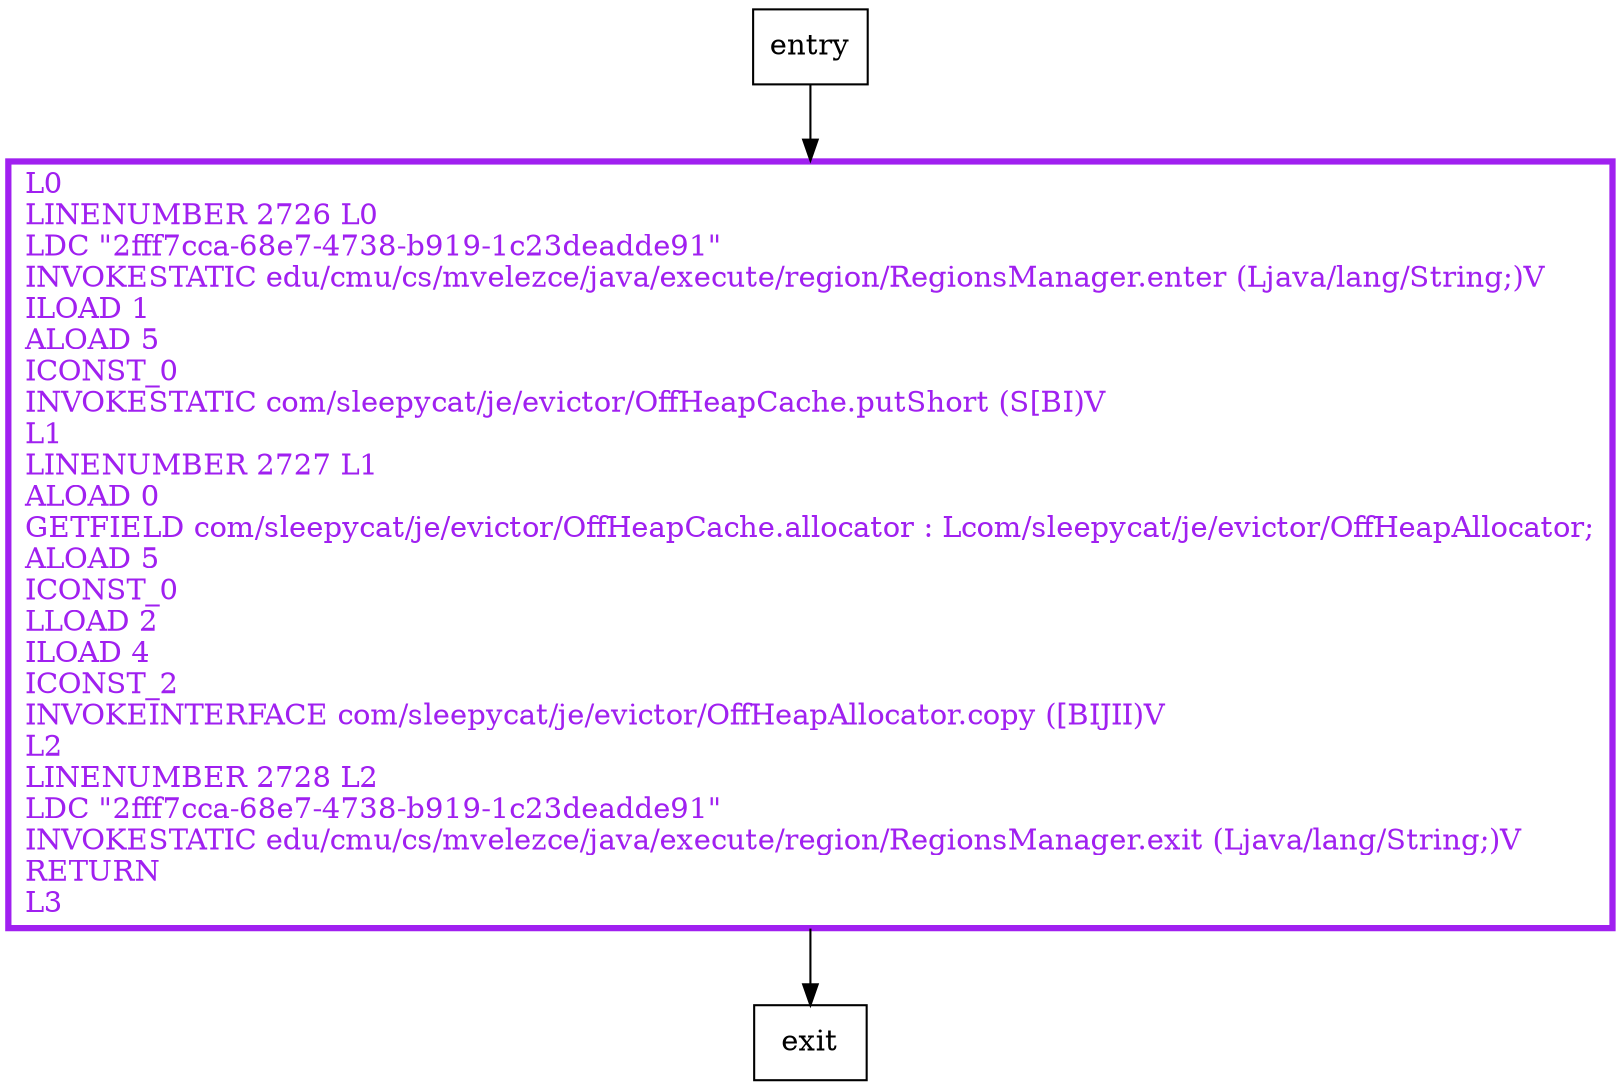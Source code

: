 digraph putShort {
node [shape=record];
293334484 [label="L0\lLINENUMBER 2726 L0\lLDC \"2fff7cca-68e7-4738-b919-1c23deadde91\"\lINVOKESTATIC edu/cmu/cs/mvelezce/java/execute/region/RegionsManager.enter (Ljava/lang/String;)V\lILOAD 1\lALOAD 5\lICONST_0\lINVOKESTATIC com/sleepycat/je/evictor/OffHeapCache.putShort (S[BI)V\lL1\lLINENUMBER 2727 L1\lALOAD 0\lGETFIELD com/sleepycat/je/evictor/OffHeapCache.allocator : Lcom/sleepycat/je/evictor/OffHeapAllocator;\lALOAD 5\lICONST_0\lLLOAD 2\lILOAD 4\lICONST_2\lINVOKEINTERFACE com/sleepycat/je/evictor/OffHeapAllocator.copy ([BIJII)V\lL2\lLINENUMBER 2728 L2\lLDC \"2fff7cca-68e7-4738-b919-1c23deadde91\"\lINVOKESTATIC edu/cmu/cs/mvelezce/java/execute/region/RegionsManager.exit (Ljava/lang/String;)V\lRETURN\lL3\l"];
entry;
exit;
entry -> 293334484
293334484 -> exit
293334484[fontcolor="purple", penwidth=3, color="purple"];
}
